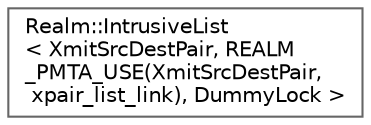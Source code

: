 digraph "Graphical Class Hierarchy"
{
 // LATEX_PDF_SIZE
  bgcolor="transparent";
  edge [fontname=Helvetica,fontsize=10,labelfontname=Helvetica,labelfontsize=10];
  node [fontname=Helvetica,fontsize=10,shape=box,height=0.2,width=0.4];
  rankdir="LR";
  Node0 [id="Node000000",label="Realm::IntrusiveList\l\< XmitSrcDestPair, REALM\l_PMTA_USE(XmitSrcDestPair,\l xpair_list_link), DummyLock \>",height=0.2,width=0.4,color="grey40", fillcolor="white", style="filled",URL="$classRealm_1_1IntrusiveList.html",tooltip=" "];
}
